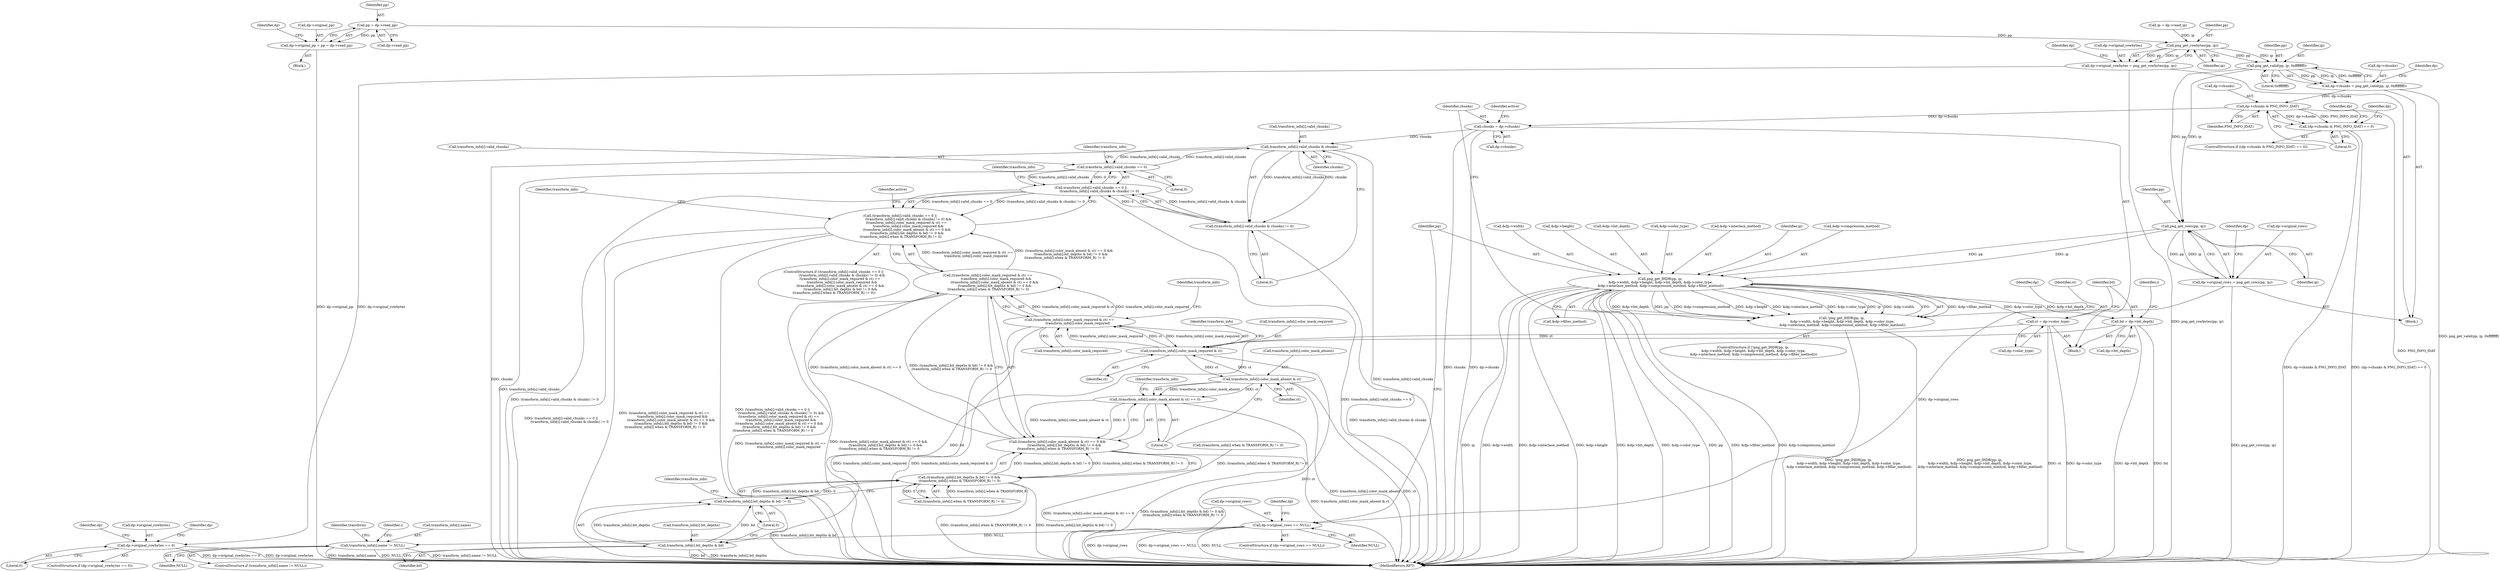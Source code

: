 digraph "0_Android_9d4853418ab2f754c2b63e091c29c5529b8b86ca_25@API" {
"1000126" [label="(Call,pp = dp->read_pp)"];
"1000122" [label="(Call,dp->original_pp = pp = dp->read_pp)"];
"1000155" [label="(Call,png_get_rowbytes(pp, ip))"];
"1000151" [label="(Call,dp->original_rowbytes = png_get_rowbytes(pp, ip))"];
"1000159" [label="(Call,dp->original_rowbytes == 0)"];
"1000172" [label="(Call,png_get_valid(pp, ip, 0xffffffff))"];
"1000168" [label="(Call,dp->chunks = png_get_valid(pp, ip, 0xffffffff))"];
"1000178" [label="(Call,dp->chunks & PNG_INFO_IDAT)"];
"1000177" [label="(Call,(dp->chunks & PNG_INFO_IDAT) == 0)"];
"1000244" [label="(Call,chunks = dp->chunks)"];
"1000307" [label="(Call,transform_info[i].valid_chunks & chunks)"];
"1000299" [label="(Call,transform_info[i].valid_chunks == 0)"];
"1000298" [label="(Call,transform_info[i].valid_chunks == 0 ||\n                (transform_info[i].valid_chunks & chunks) != 0)"];
"1000297" [label="(Call,(transform_info[i].valid_chunks == 0 ||\n                (transform_info[i].valid_chunks & chunks) != 0) &&\n            (transform_info[i].color_mask_required & ct) ==\n                transform_info[i].color_mask_required &&\n             (transform_info[i].color_mask_absent & ct) == 0 &&\n             (transform_info[i].bit_depths & bd) != 0 &&\n (transform_info[i].when & TRANSFORM_R) != 0)"];
"1000306" [label="(Call,(transform_info[i].valid_chunks & chunks) != 0)"];
"1000192" [label="(Call,png_get_rows(pp, ip))"];
"1000188" [label="(Call,dp->original_rows = png_get_rows(pp, ip))"];
"1000196" [label="(Call,dp->original_rows == NULL)"];
"1000280" [label="(Call,transform_info[i].name != NULL)"];
"1000207" [label="(Call,png_get_IHDR(pp, ip,\n &dp->width, &dp->height, &dp->bit_depth, &dp->color_type,\n &dp->interlace_method, &dp->compression_method, &dp->filter_method))"];
"1000206" [label="(Call,!png_get_IHDR(pp, ip,\n &dp->width, &dp->height, &dp->bit_depth, &dp->color_type,\n &dp->interlace_method, &dp->compression_method, &dp->filter_method))"];
"1000258" [label="(Call,ct = dp->color_type)"];
"1000317" [label="(Call,transform_info[i].color_mask_required & ct)"];
"1000316" [label="(Call,(transform_info[i].color_mask_required & ct) ==\n                transform_info[i].color_mask_required)"];
"1000315" [label="(Call,(transform_info[i].color_mask_required & ct) ==\n                transform_info[i].color_mask_required &&\n             (transform_info[i].color_mask_absent & ct) == 0 &&\n             (transform_info[i].bit_depths & bd) != 0 &&\n (transform_info[i].when & TRANSFORM_R) != 0)"];
"1000331" [label="(Call,transform_info[i].color_mask_absent & ct)"];
"1000330" [label="(Call,(transform_info[i].color_mask_absent & ct) == 0)"];
"1000329" [label="(Call,(transform_info[i].color_mask_absent & ct) == 0 &&\n             (transform_info[i].bit_depths & bd) != 0 &&\n (transform_info[i].when & TRANSFORM_R) != 0)"];
"1000264" [label="(Call,bd = dp->bit_depth)"];
"1000341" [label="(Call,transform_info[i].bit_depths & bd)"];
"1000340" [label="(Call,(transform_info[i].bit_depths & bd) != 0)"];
"1000339" [label="(Call,(transform_info[i].bit_depths & bd) != 0 &&\n (transform_info[i].when & TRANSFORM_R) != 0)"];
"1000205" [label="(ControlStructure,if (!png_get_IHDR(pp, ip,\n &dp->width, &dp->height, &dp->bit_depth, &dp->color_type,\n &dp->interlace_method, &dp->compression_method, &dp->filter_method)))"];
"1000195" [label="(ControlStructure,if (dp->original_rows == NULL))"];
"1000315" [label="(Call,(transform_info[i].color_mask_required & ct) ==\n                transform_info[i].color_mask_required &&\n             (transform_info[i].color_mask_absent & ct) == 0 &&\n             (transform_info[i].bit_depths & bd) != 0 &&\n (transform_info[i].when & TRANSFORM_R) != 0)"];
"1000316" [label="(Call,(transform_info[i].color_mask_required & ct) ==\n                transform_info[i].color_mask_required)"];
"1000185" [label="(Identifier,dp)"];
"1000110" [label="(Block,)"];
"1000155" [label="(Call,png_get_rowbytes(pp, ip))"];
"1000169" [label="(Call,dp->chunks)"];
"1000320" [label="(Identifier,transform_info)"];
"1000218" [label="(Call,&dp->bit_depth)"];
"1000307" [label="(Call,transform_info[i].valid_chunks & chunks)"];
"1000152" [label="(Call,dp->original_rowbytes)"];
"1000317" [label="(Call,transform_info[i].color_mask_required & ct)"];
"1000259" [label="(Identifier,ct)"];
"1000161" [label="(Identifier,dp)"];
"1000334" [label="(Identifier,transform_info)"];
"1000177" [label="(Call,(dp->chunks & PNG_INFO_IDAT) == 0)"];
"1000305" [label="(Literal,0)"];
"1000281" [label="(Call,transform_info[i].name)"];
"1000272" [label="(Identifier,i)"];
"1000290" [label="(Identifier,transform)"];
"1000363" [label="(Call,(transform_info[i].when & TRANSFORM_R) != 0)"];
"1000329" [label="(Call,(transform_info[i].color_mask_absent & ct) == 0 &&\n             (transform_info[i].bit_depths & bd) != 0 &&\n (transform_info[i].when & TRANSFORM_R) != 0)"];
"1000207" [label="(Call,png_get_IHDR(pp, ip,\n &dp->width, &dp->height, &dp->bit_depth, &dp->color_type,\n &dp->interlace_method, &dp->compression_method, &dp->filter_method))"];
"1000157" [label="(Identifier,ip)"];
"1000251" [label="(Identifier,active)"];
"1000300" [label="(Call,transform_info[i].valid_chunks)"];
"1000172" [label="(Call,png_get_valid(pp, ip, 0xffffffff))"];
"1000190" [label="(Identifier,dp)"];
"1000193" [label="(Identifier,pp)"];
"1000182" [label="(Identifier,PNG_INFO_IDAT)"];
"1000176" [label="(ControlStructure,if ((dp->chunks & PNG_INFO_IDAT) == 0))"];
"1000296" [label="(ControlStructure,if ((transform_info[i].valid_chunks == 0 ||\n                (transform_info[i].valid_chunks & chunks) != 0) &&\n            (transform_info[i].color_mask_required & ct) ==\n                transform_info[i].color_mask_required &&\n             (transform_info[i].color_mask_absent & ct) == 0 &&\n             (transform_info[i].bit_depths & bd) != 0 &&\n (transform_info[i].when & TRANSFORM_R) != 0))"];
"1000367" [label="(Identifier,transform_info)"];
"1000342" [label="(Call,transform_info[i].bit_depths)"];
"1000323" [label="(Identifier,ct)"];
"1000353" [label="(Identifier,transform_info)"];
"1000200" [label="(Identifier,NULL)"];
"1000299" [label="(Call,transform_info[i].valid_chunks == 0)"];
"1000348" [label="(Literal,0)"];
"1000337" [label="(Identifier,ct)"];
"1000160" [label="(Call,dp->original_rowbytes)"];
"1000326" [label="(Identifier,transform_info)"];
"1000222" [label="(Call,&dp->color_type)"];
"1000165" [label="(Identifier,dp)"];
"1000341" [label="(Call,transform_info[i].bit_depths & bd)"];
"1000359" [label="(Identifier,active)"];
"1000121" [label="(Block,)"];
"1000194" [label="(Identifier,ip)"];
"1000314" [label="(Literal,0)"];
"1000188" [label="(Call,dp->original_rows = png_get_rows(pp, ip))"];
"1000197" [label="(Call,dp->original_rows)"];
"1000344" [label="(Identifier,transform_info)"];
"1000339" [label="(Call,(transform_info[i].bit_depths & bd) != 0 &&\n (transform_info[i].when & TRANSFORM_R) != 0)"];
"1000168" [label="(Call,dp->chunks = png_get_valid(pp, ip, 0xffffffff))"];
"1000128" [label="(Call,dp->read_pp)"];
"1000306" [label="(Call,(transform_info[i].valid_chunks & chunks) != 0)"];
"1000280" [label="(Call,transform_info[i].name != NULL)"];
"1000234" [label="(Call,&dp->filter_method)"];
"1000330" [label="(Call,(transform_info[i].color_mask_absent & ct) == 0)"];
"1000122" [label="(Call,dp->original_pp = pp = dp->read_pp)"];
"1000298" [label="(Call,transform_info[i].valid_chunks == 0 ||\n                (transform_info[i].valid_chunks & chunks) != 0)"];
"1000226" [label="(Call,&dp->interlace_method)"];
"1000170" [label="(Identifier,dp)"];
"1000206" [label="(Call,!png_get_IHDR(pp, ip,\n &dp->width, &dp->height, &dp->bit_depth, &dp->color_type,\n &dp->interlace_method, &dp->compression_method, &dp->filter_method))"];
"1000159" [label="(Call,dp->original_rowbytes == 0)"];
"1000192" [label="(Call,png_get_rows(pp, ip))"];
"1000209" [label="(Identifier,ip)"];
"1000265" [label="(Identifier,bd)"];
"1000180" [label="(Identifier,dp)"];
"1000244" [label="(Call,chunks = dp->chunks)"];
"1000173" [label="(Identifier,pp)"];
"1000127" [label="(Identifier,pp)"];
"1000198" [label="(Identifier,dp)"];
"1000286" [label="(Identifier,NULL)"];
"1000230" [label="(Call,&dp->compression_method)"];
"1000338" [label="(Literal,0)"];
"1000158" [label="(ControlStructure,if (dp->original_rowbytes == 0))"];
"1000347" [label="(Identifier,bd)"];
"1000349" [label="(Call,(transform_info[i].when & TRANSFORM_R) != 0)"];
"1000210" [label="(Call,&dp->width)"];
"1000297" [label="(Call,(transform_info[i].valid_chunks == 0 ||\n                (transform_info[i].valid_chunks & chunks) != 0) &&\n            (transform_info[i].color_mask_required & ct) ==\n                transform_info[i].color_mask_required &&\n             (transform_info[i].color_mask_absent & ct) == 0 &&\n             (transform_info[i].bit_depths & bd) != 0 &&\n (transform_info[i].when & TRANSFORM_R) != 0)"];
"1000126" [label="(Call,pp = dp->read_pp)"];
"1000279" [label="(ControlStructure,if (transform_info[i].name != NULL))"];
"1000214" [label="(Call,&dp->height)"];
"1000331" [label="(Call,transform_info[i].color_mask_absent & ct)"];
"1000189" [label="(Call,dp->original_rows)"];
"1000260" [label="(Call,dp->color_type)"];
"1000246" [label="(Call,dp->chunks)"];
"1000245" [label="(Identifier,chunks)"];
"1000175" [label="(Literal,0xffffffff)"];
"1000340" [label="(Call,(transform_info[i].bit_depths & bd) != 0)"];
"1000208" [label="(Identifier,pp)"];
"1000318" [label="(Call,transform_info[i].color_mask_required)"];
"1000163" [label="(Literal,0)"];
"1000278" [label="(Identifier,i)"];
"1000196" [label="(Call,dp->original_rows == NULL)"];
"1000179" [label="(Call,dp->chunks)"];
"1000174" [label="(Identifier,ip)"];
"1000202" [label="(Identifier,dp)"];
"1000239" [label="(Identifier,dp)"];
"1000178" [label="(Call,dp->chunks & PNG_INFO_IDAT)"];
"1000313" [label="(Identifier,chunks)"];
"1000308" [label="(Call,transform_info[i].valid_chunks)"];
"1000324" [label="(Call,transform_info[i].color_mask_required)"];
"1000151" [label="(Call,dp->original_rowbytes = png_get_rowbytes(pp, ip))"];
"1000388" [label="(MethodReturn,RET)"];
"1000242" [label="(Block,)"];
"1000264" [label="(Call,bd = dp->bit_depth)"];
"1000258" [label="(Call,ct = dp->color_type)"];
"1000141" [label="(Call,ip = dp->read_ip)"];
"1000310" [label="(Identifier,transform_info)"];
"1000332" [label="(Call,transform_info[i].color_mask_absent)"];
"1000156" [label="(Identifier,pp)"];
"1000266" [label="(Call,dp->bit_depth)"];
"1000123" [label="(Call,dp->original_pp)"];
"1000133" [label="(Identifier,dp)"];
"1000183" [label="(Literal,0)"];
"1000126" -> "1000122"  [label="AST: "];
"1000126" -> "1000128"  [label="CFG: "];
"1000127" -> "1000126"  [label="AST: "];
"1000128" -> "1000126"  [label="AST: "];
"1000122" -> "1000126"  [label="CFG: "];
"1000126" -> "1000122"  [label="DDG: pp"];
"1000126" -> "1000155"  [label="DDG: pp"];
"1000122" -> "1000121"  [label="AST: "];
"1000123" -> "1000122"  [label="AST: "];
"1000133" -> "1000122"  [label="CFG: "];
"1000122" -> "1000388"  [label="DDG: dp->original_pp"];
"1000155" -> "1000151"  [label="AST: "];
"1000155" -> "1000157"  [label="CFG: "];
"1000156" -> "1000155"  [label="AST: "];
"1000157" -> "1000155"  [label="AST: "];
"1000151" -> "1000155"  [label="CFG: "];
"1000155" -> "1000151"  [label="DDG: pp"];
"1000155" -> "1000151"  [label="DDG: ip"];
"1000141" -> "1000155"  [label="DDG: ip"];
"1000155" -> "1000172"  [label="DDG: pp"];
"1000155" -> "1000172"  [label="DDG: ip"];
"1000151" -> "1000110"  [label="AST: "];
"1000152" -> "1000151"  [label="AST: "];
"1000161" -> "1000151"  [label="CFG: "];
"1000151" -> "1000388"  [label="DDG: png_get_rowbytes(pp, ip)"];
"1000151" -> "1000159"  [label="DDG: dp->original_rowbytes"];
"1000159" -> "1000158"  [label="AST: "];
"1000159" -> "1000163"  [label="CFG: "];
"1000160" -> "1000159"  [label="AST: "];
"1000163" -> "1000159"  [label="AST: "];
"1000165" -> "1000159"  [label="CFG: "];
"1000170" -> "1000159"  [label="CFG: "];
"1000159" -> "1000388"  [label="DDG: dp->original_rowbytes == 0"];
"1000159" -> "1000388"  [label="DDG: dp->original_rowbytes"];
"1000172" -> "1000168"  [label="AST: "];
"1000172" -> "1000175"  [label="CFG: "];
"1000173" -> "1000172"  [label="AST: "];
"1000174" -> "1000172"  [label="AST: "];
"1000175" -> "1000172"  [label="AST: "];
"1000168" -> "1000172"  [label="CFG: "];
"1000172" -> "1000168"  [label="DDG: pp"];
"1000172" -> "1000168"  [label="DDG: ip"];
"1000172" -> "1000168"  [label="DDG: 0xffffffff"];
"1000172" -> "1000192"  [label="DDG: pp"];
"1000172" -> "1000192"  [label="DDG: ip"];
"1000168" -> "1000110"  [label="AST: "];
"1000169" -> "1000168"  [label="AST: "];
"1000180" -> "1000168"  [label="CFG: "];
"1000168" -> "1000388"  [label="DDG: png_get_valid(pp, ip, 0xffffffff)"];
"1000168" -> "1000178"  [label="DDG: dp->chunks"];
"1000178" -> "1000177"  [label="AST: "];
"1000178" -> "1000182"  [label="CFG: "];
"1000179" -> "1000178"  [label="AST: "];
"1000182" -> "1000178"  [label="AST: "];
"1000183" -> "1000178"  [label="CFG: "];
"1000178" -> "1000388"  [label="DDG: PNG_INFO_IDAT"];
"1000178" -> "1000177"  [label="DDG: dp->chunks"];
"1000178" -> "1000177"  [label="DDG: PNG_INFO_IDAT"];
"1000178" -> "1000244"  [label="DDG: dp->chunks"];
"1000177" -> "1000176"  [label="AST: "];
"1000177" -> "1000183"  [label="CFG: "];
"1000183" -> "1000177"  [label="AST: "];
"1000185" -> "1000177"  [label="CFG: "];
"1000190" -> "1000177"  [label="CFG: "];
"1000177" -> "1000388"  [label="DDG: dp->chunks & PNG_INFO_IDAT"];
"1000177" -> "1000388"  [label="DDG: (dp->chunks & PNG_INFO_IDAT) == 0"];
"1000244" -> "1000242"  [label="AST: "];
"1000244" -> "1000246"  [label="CFG: "];
"1000245" -> "1000244"  [label="AST: "];
"1000246" -> "1000244"  [label="AST: "];
"1000251" -> "1000244"  [label="CFG: "];
"1000244" -> "1000388"  [label="DDG: chunks"];
"1000244" -> "1000388"  [label="DDG: dp->chunks"];
"1000244" -> "1000307"  [label="DDG: chunks"];
"1000307" -> "1000306"  [label="AST: "];
"1000307" -> "1000313"  [label="CFG: "];
"1000308" -> "1000307"  [label="AST: "];
"1000313" -> "1000307"  [label="AST: "];
"1000314" -> "1000307"  [label="CFG: "];
"1000307" -> "1000388"  [label="DDG: chunks"];
"1000307" -> "1000388"  [label="DDG: transform_info[i].valid_chunks"];
"1000307" -> "1000299"  [label="DDG: transform_info[i].valid_chunks"];
"1000307" -> "1000306"  [label="DDG: transform_info[i].valid_chunks"];
"1000307" -> "1000306"  [label="DDG: chunks"];
"1000299" -> "1000307"  [label="DDG: transform_info[i].valid_chunks"];
"1000299" -> "1000298"  [label="AST: "];
"1000299" -> "1000305"  [label="CFG: "];
"1000300" -> "1000299"  [label="AST: "];
"1000305" -> "1000299"  [label="AST: "];
"1000310" -> "1000299"  [label="CFG: "];
"1000298" -> "1000299"  [label="CFG: "];
"1000299" -> "1000388"  [label="DDG: transform_info[i].valid_chunks"];
"1000299" -> "1000298"  [label="DDG: transform_info[i].valid_chunks"];
"1000299" -> "1000298"  [label="DDG: 0"];
"1000298" -> "1000297"  [label="AST: "];
"1000298" -> "1000306"  [label="CFG: "];
"1000306" -> "1000298"  [label="AST: "];
"1000320" -> "1000298"  [label="CFG: "];
"1000297" -> "1000298"  [label="CFG: "];
"1000298" -> "1000388"  [label="DDG: transform_info[i].valid_chunks == 0"];
"1000298" -> "1000388"  [label="DDG: (transform_info[i].valid_chunks & chunks) != 0"];
"1000298" -> "1000297"  [label="DDG: transform_info[i].valid_chunks == 0"];
"1000298" -> "1000297"  [label="DDG: (transform_info[i].valid_chunks & chunks) != 0"];
"1000306" -> "1000298"  [label="DDG: transform_info[i].valid_chunks & chunks"];
"1000306" -> "1000298"  [label="DDG: 0"];
"1000297" -> "1000296"  [label="AST: "];
"1000297" -> "1000315"  [label="CFG: "];
"1000315" -> "1000297"  [label="AST: "];
"1000359" -> "1000297"  [label="CFG: "];
"1000367" -> "1000297"  [label="CFG: "];
"1000297" -> "1000388"  [label="DDG: (transform_info[i].valid_chunks == 0 ||\n                (transform_info[i].valid_chunks & chunks) != 0) &&\n            (transform_info[i].color_mask_required & ct) ==\n                transform_info[i].color_mask_required &&\n             (transform_info[i].color_mask_absent & ct) == 0 &&\n             (transform_info[i].bit_depths & bd) != 0 &&\n (transform_info[i].when & TRANSFORM_R) != 0"];
"1000297" -> "1000388"  [label="DDG: transform_info[i].valid_chunks == 0 ||\n                (transform_info[i].valid_chunks & chunks) != 0"];
"1000297" -> "1000388"  [label="DDG: (transform_info[i].color_mask_required & ct) ==\n                transform_info[i].color_mask_required &&\n             (transform_info[i].color_mask_absent & ct) == 0 &&\n             (transform_info[i].bit_depths & bd) != 0 &&\n (transform_info[i].when & TRANSFORM_R) != 0"];
"1000315" -> "1000297"  [label="DDG: (transform_info[i].color_mask_required & ct) ==\n                transform_info[i].color_mask_required"];
"1000315" -> "1000297"  [label="DDG: (transform_info[i].color_mask_absent & ct) == 0 &&\n             (transform_info[i].bit_depths & bd) != 0 &&\n (transform_info[i].when & TRANSFORM_R) != 0"];
"1000306" -> "1000314"  [label="CFG: "];
"1000314" -> "1000306"  [label="AST: "];
"1000306" -> "1000388"  [label="DDG: transform_info[i].valid_chunks & chunks"];
"1000192" -> "1000188"  [label="AST: "];
"1000192" -> "1000194"  [label="CFG: "];
"1000193" -> "1000192"  [label="AST: "];
"1000194" -> "1000192"  [label="AST: "];
"1000188" -> "1000192"  [label="CFG: "];
"1000192" -> "1000188"  [label="DDG: pp"];
"1000192" -> "1000188"  [label="DDG: ip"];
"1000192" -> "1000207"  [label="DDG: pp"];
"1000192" -> "1000207"  [label="DDG: ip"];
"1000188" -> "1000110"  [label="AST: "];
"1000189" -> "1000188"  [label="AST: "];
"1000198" -> "1000188"  [label="CFG: "];
"1000188" -> "1000388"  [label="DDG: png_get_rows(pp, ip)"];
"1000188" -> "1000196"  [label="DDG: dp->original_rows"];
"1000196" -> "1000195"  [label="AST: "];
"1000196" -> "1000200"  [label="CFG: "];
"1000197" -> "1000196"  [label="AST: "];
"1000200" -> "1000196"  [label="AST: "];
"1000202" -> "1000196"  [label="CFG: "];
"1000208" -> "1000196"  [label="CFG: "];
"1000196" -> "1000388"  [label="DDG: NULL"];
"1000196" -> "1000388"  [label="DDG: dp->original_rows"];
"1000196" -> "1000388"  [label="DDG: dp->original_rows == NULL"];
"1000196" -> "1000280"  [label="DDG: NULL"];
"1000280" -> "1000279"  [label="AST: "];
"1000280" -> "1000286"  [label="CFG: "];
"1000281" -> "1000280"  [label="AST: "];
"1000286" -> "1000280"  [label="AST: "];
"1000290" -> "1000280"  [label="CFG: "];
"1000278" -> "1000280"  [label="CFG: "];
"1000280" -> "1000388"  [label="DDG: NULL"];
"1000280" -> "1000388"  [label="DDG: transform_info[i].name != NULL"];
"1000280" -> "1000388"  [label="DDG: transform_info[i].name"];
"1000207" -> "1000206"  [label="AST: "];
"1000207" -> "1000234"  [label="CFG: "];
"1000208" -> "1000207"  [label="AST: "];
"1000209" -> "1000207"  [label="AST: "];
"1000210" -> "1000207"  [label="AST: "];
"1000214" -> "1000207"  [label="AST: "];
"1000218" -> "1000207"  [label="AST: "];
"1000222" -> "1000207"  [label="AST: "];
"1000226" -> "1000207"  [label="AST: "];
"1000230" -> "1000207"  [label="AST: "];
"1000234" -> "1000207"  [label="AST: "];
"1000206" -> "1000207"  [label="CFG: "];
"1000207" -> "1000388"  [label="DDG: ip"];
"1000207" -> "1000388"  [label="DDG: &dp->width"];
"1000207" -> "1000388"  [label="DDG: &dp->interlace_method"];
"1000207" -> "1000388"  [label="DDG: &dp->height"];
"1000207" -> "1000388"  [label="DDG: &dp->bit_depth"];
"1000207" -> "1000388"  [label="DDG: &dp->color_type"];
"1000207" -> "1000388"  [label="DDG: pp"];
"1000207" -> "1000388"  [label="DDG: &dp->filter_method"];
"1000207" -> "1000388"  [label="DDG: &dp->compression_method"];
"1000207" -> "1000206"  [label="DDG: &dp->filter_method"];
"1000207" -> "1000206"  [label="DDG: &dp->bit_depth"];
"1000207" -> "1000206"  [label="DDG: pp"];
"1000207" -> "1000206"  [label="DDG: &dp->compression_method"];
"1000207" -> "1000206"  [label="DDG: &dp->height"];
"1000207" -> "1000206"  [label="DDG: &dp->interlace_method"];
"1000207" -> "1000206"  [label="DDG: &dp->color_type"];
"1000207" -> "1000206"  [label="DDG: ip"];
"1000207" -> "1000206"  [label="DDG: &dp->width"];
"1000207" -> "1000258"  [label="DDG: &dp->color_type"];
"1000207" -> "1000264"  [label="DDG: &dp->bit_depth"];
"1000206" -> "1000205"  [label="AST: "];
"1000239" -> "1000206"  [label="CFG: "];
"1000245" -> "1000206"  [label="CFG: "];
"1000206" -> "1000388"  [label="DDG: !png_get_IHDR(pp, ip,\n &dp->width, &dp->height, &dp->bit_depth, &dp->color_type,\n &dp->interlace_method, &dp->compression_method, &dp->filter_method)"];
"1000206" -> "1000388"  [label="DDG: png_get_IHDR(pp, ip,\n &dp->width, &dp->height, &dp->bit_depth, &dp->color_type,\n &dp->interlace_method, &dp->compression_method, &dp->filter_method)"];
"1000258" -> "1000242"  [label="AST: "];
"1000258" -> "1000260"  [label="CFG: "];
"1000259" -> "1000258"  [label="AST: "];
"1000260" -> "1000258"  [label="AST: "];
"1000265" -> "1000258"  [label="CFG: "];
"1000258" -> "1000388"  [label="DDG: ct"];
"1000258" -> "1000388"  [label="DDG: dp->color_type"];
"1000258" -> "1000317"  [label="DDG: ct"];
"1000317" -> "1000316"  [label="AST: "];
"1000317" -> "1000323"  [label="CFG: "];
"1000318" -> "1000317"  [label="AST: "];
"1000323" -> "1000317"  [label="AST: "];
"1000326" -> "1000317"  [label="CFG: "];
"1000317" -> "1000388"  [label="DDG: ct"];
"1000317" -> "1000316"  [label="DDG: transform_info[i].color_mask_required"];
"1000317" -> "1000316"  [label="DDG: ct"];
"1000316" -> "1000317"  [label="DDG: transform_info[i].color_mask_required"];
"1000331" -> "1000317"  [label="DDG: ct"];
"1000317" -> "1000331"  [label="DDG: ct"];
"1000316" -> "1000315"  [label="AST: "];
"1000316" -> "1000324"  [label="CFG: "];
"1000324" -> "1000316"  [label="AST: "];
"1000334" -> "1000316"  [label="CFG: "];
"1000315" -> "1000316"  [label="CFG: "];
"1000316" -> "1000388"  [label="DDG: transform_info[i].color_mask_required"];
"1000316" -> "1000388"  [label="DDG: transform_info[i].color_mask_required & ct"];
"1000316" -> "1000315"  [label="DDG: transform_info[i].color_mask_required & ct"];
"1000316" -> "1000315"  [label="DDG: transform_info[i].color_mask_required"];
"1000315" -> "1000329"  [label="CFG: "];
"1000329" -> "1000315"  [label="AST: "];
"1000315" -> "1000388"  [label="DDG: (transform_info[i].color_mask_required & ct) ==\n                transform_info[i].color_mask_required"];
"1000315" -> "1000388"  [label="DDG: (transform_info[i].color_mask_absent & ct) == 0 &&\n             (transform_info[i].bit_depths & bd) != 0 &&\n (transform_info[i].when & TRANSFORM_R) != 0"];
"1000329" -> "1000315"  [label="DDG: (transform_info[i].color_mask_absent & ct) == 0"];
"1000329" -> "1000315"  [label="DDG: (transform_info[i].bit_depths & bd) != 0 &&\n (transform_info[i].when & TRANSFORM_R) != 0"];
"1000331" -> "1000330"  [label="AST: "];
"1000331" -> "1000337"  [label="CFG: "];
"1000332" -> "1000331"  [label="AST: "];
"1000337" -> "1000331"  [label="AST: "];
"1000338" -> "1000331"  [label="CFG: "];
"1000331" -> "1000388"  [label="DDG: transform_info[i].color_mask_absent"];
"1000331" -> "1000388"  [label="DDG: ct"];
"1000331" -> "1000330"  [label="DDG: transform_info[i].color_mask_absent"];
"1000331" -> "1000330"  [label="DDG: ct"];
"1000330" -> "1000329"  [label="AST: "];
"1000330" -> "1000338"  [label="CFG: "];
"1000338" -> "1000330"  [label="AST: "];
"1000344" -> "1000330"  [label="CFG: "];
"1000329" -> "1000330"  [label="CFG: "];
"1000330" -> "1000388"  [label="DDG: transform_info[i].color_mask_absent & ct"];
"1000330" -> "1000329"  [label="DDG: transform_info[i].color_mask_absent & ct"];
"1000330" -> "1000329"  [label="DDG: 0"];
"1000329" -> "1000339"  [label="CFG: "];
"1000339" -> "1000329"  [label="AST: "];
"1000329" -> "1000388"  [label="DDG: (transform_info[i].bit_depths & bd) != 0 &&\n (transform_info[i].when & TRANSFORM_R) != 0"];
"1000329" -> "1000388"  [label="DDG: (transform_info[i].color_mask_absent & ct) == 0"];
"1000339" -> "1000329"  [label="DDG: (transform_info[i].bit_depths & bd) != 0"];
"1000339" -> "1000329"  [label="DDG: (transform_info[i].when & TRANSFORM_R) != 0"];
"1000264" -> "1000242"  [label="AST: "];
"1000264" -> "1000266"  [label="CFG: "];
"1000265" -> "1000264"  [label="AST: "];
"1000266" -> "1000264"  [label="AST: "];
"1000272" -> "1000264"  [label="CFG: "];
"1000264" -> "1000388"  [label="DDG: bd"];
"1000264" -> "1000388"  [label="DDG: dp->bit_depth"];
"1000264" -> "1000341"  [label="DDG: bd"];
"1000341" -> "1000340"  [label="AST: "];
"1000341" -> "1000347"  [label="CFG: "];
"1000342" -> "1000341"  [label="AST: "];
"1000347" -> "1000341"  [label="AST: "];
"1000348" -> "1000341"  [label="CFG: "];
"1000341" -> "1000388"  [label="DDG: bd"];
"1000341" -> "1000388"  [label="DDG: transform_info[i].bit_depths"];
"1000341" -> "1000340"  [label="DDG: transform_info[i].bit_depths"];
"1000341" -> "1000340"  [label="DDG: bd"];
"1000340" -> "1000339"  [label="AST: "];
"1000340" -> "1000348"  [label="CFG: "];
"1000348" -> "1000340"  [label="AST: "];
"1000353" -> "1000340"  [label="CFG: "];
"1000339" -> "1000340"  [label="CFG: "];
"1000340" -> "1000388"  [label="DDG: transform_info[i].bit_depths & bd"];
"1000340" -> "1000339"  [label="DDG: transform_info[i].bit_depths & bd"];
"1000340" -> "1000339"  [label="DDG: 0"];
"1000339" -> "1000349"  [label="CFG: "];
"1000349" -> "1000339"  [label="AST: "];
"1000339" -> "1000388"  [label="DDG: (transform_info[i].when & TRANSFORM_R) != 0"];
"1000339" -> "1000388"  [label="DDG: (transform_info[i].bit_depths & bd) != 0"];
"1000363" -> "1000339"  [label="DDG: (transform_info[i].when & TRANSFORM_R) != 0"];
"1000349" -> "1000339"  [label="DDG: transform_info[i].when & TRANSFORM_R"];
"1000349" -> "1000339"  [label="DDG: 0"];
}
